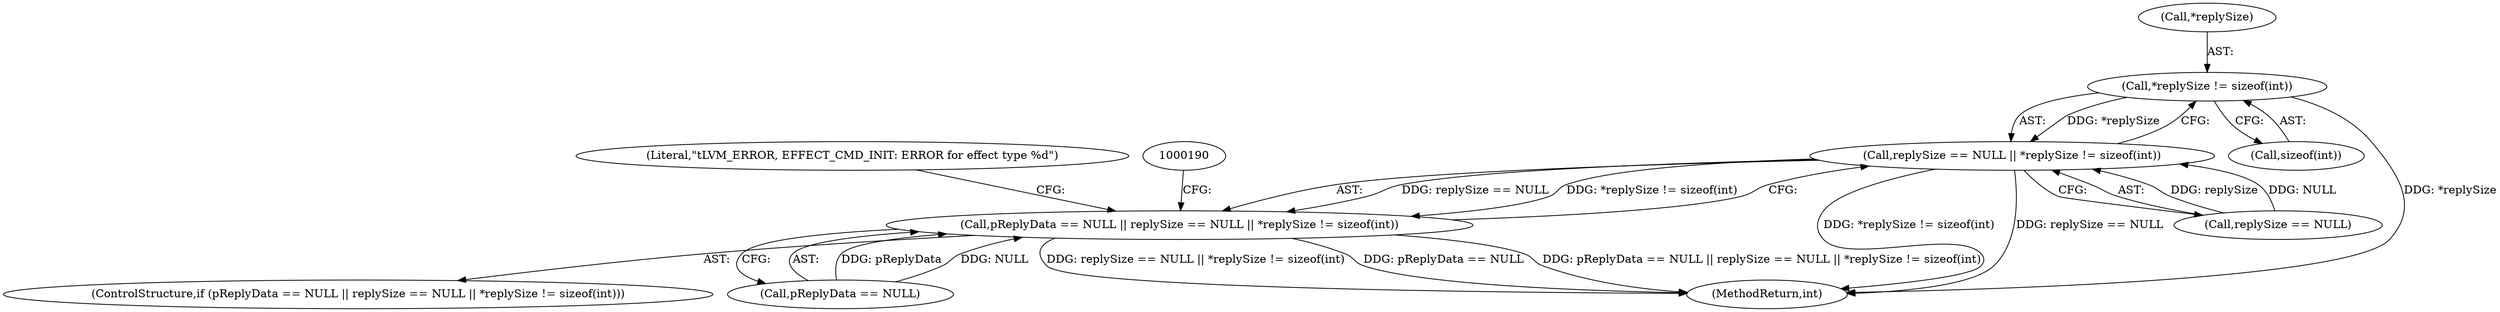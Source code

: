 digraph "0_Android_9e29523b9537983b4c4b205ff868d0b3bca0383b@API" {
"1000173" [label="(Call,*replySize != sizeof(int))"];
"1000169" [label="(Call,replySize == NULL || *replySize != sizeof(int))"];
"1000165" [label="(Call,pReplyData == NULL || replySize == NULL || *replySize != sizeof(int))"];
"1000176" [label="(Call,sizeof(int))"];
"1000180" [label="(Literal,\"\tLVM_ERROR, EFFECT_CMD_INIT: ERROR for effect type %d\")"];
"1000166" [label="(Call,pReplyData == NULL)"];
"1000169" [label="(Call,replySize == NULL || *replySize != sizeof(int))"];
"1000174" [label="(Call,*replySize)"];
"1000164" [label="(ControlStructure,if (pReplyData == NULL || replySize == NULL || *replySize != sizeof(int)))"];
"1000165" [label="(Call,pReplyData == NULL || replySize == NULL || *replySize != sizeof(int))"];
"1001271" [label="(MethodReturn,int)"];
"1000170" [label="(Call,replySize == NULL)"];
"1000173" [label="(Call,*replySize != sizeof(int))"];
"1000173" -> "1000169"  [label="AST: "];
"1000173" -> "1000176"  [label="CFG: "];
"1000174" -> "1000173"  [label="AST: "];
"1000176" -> "1000173"  [label="AST: "];
"1000169" -> "1000173"  [label="CFG: "];
"1000173" -> "1001271"  [label="DDG: *replySize"];
"1000173" -> "1000169"  [label="DDG: *replySize"];
"1000169" -> "1000165"  [label="AST: "];
"1000169" -> "1000170"  [label="CFG: "];
"1000170" -> "1000169"  [label="AST: "];
"1000165" -> "1000169"  [label="CFG: "];
"1000169" -> "1001271"  [label="DDG: *replySize != sizeof(int)"];
"1000169" -> "1001271"  [label="DDG: replySize == NULL"];
"1000169" -> "1000165"  [label="DDG: replySize == NULL"];
"1000169" -> "1000165"  [label="DDG: *replySize != sizeof(int)"];
"1000170" -> "1000169"  [label="DDG: replySize"];
"1000170" -> "1000169"  [label="DDG: NULL"];
"1000165" -> "1000164"  [label="AST: "];
"1000165" -> "1000166"  [label="CFG: "];
"1000166" -> "1000165"  [label="AST: "];
"1000180" -> "1000165"  [label="CFG: "];
"1000190" -> "1000165"  [label="CFG: "];
"1000165" -> "1001271"  [label="DDG: replySize == NULL || *replySize != sizeof(int)"];
"1000165" -> "1001271"  [label="DDG: pReplyData == NULL"];
"1000165" -> "1001271"  [label="DDG: pReplyData == NULL || replySize == NULL || *replySize != sizeof(int)"];
"1000166" -> "1000165"  [label="DDG: pReplyData"];
"1000166" -> "1000165"  [label="DDG: NULL"];
}
